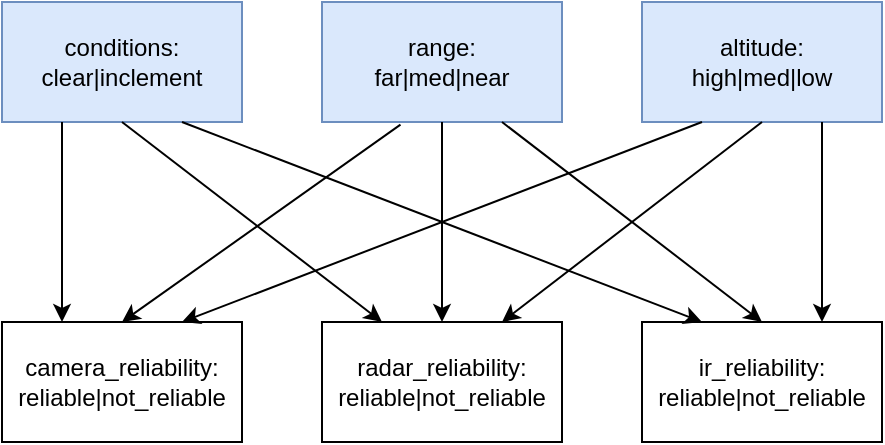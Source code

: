 <mxfile version="23.1.5" type="device">
  <diagram name="Page-1" id="_NIgugMUIzsez3zo9WrE">
    <mxGraphModel dx="584" dy="-346" grid="1" gridSize="10" guides="1" tooltips="1" connect="1" arrows="1" fold="1" page="1" pageScale="1" pageWidth="850" pageHeight="1100" math="0" shadow="0">
      <root>
        <mxCell id="0" />
        <mxCell id="1" parent="0" />
        <mxCell id="55e46EN5eBwCj2ErX3yO-1" value="&lt;div&gt;conditions:&lt;/div&gt;&lt;div&gt;clear|inclement&lt;br&gt;&lt;/div&gt;" style="rounded=0;whiteSpace=wrap;html=1;fillColor=#dae8fc;strokeColor=#6c8ebf;" vertex="1" parent="1">
          <mxGeometry x="880" y="1120" width="120" height="60" as="geometry" />
        </mxCell>
        <mxCell id="55e46EN5eBwCj2ErX3yO-2" value="&lt;div&gt;range:&lt;/div&gt;&lt;div&gt;far|med|near&lt;br&gt;&lt;/div&gt;" style="rounded=0;whiteSpace=wrap;html=1;fillColor=#dae8fc;strokeColor=#6c8ebf;" vertex="1" parent="1">
          <mxGeometry x="1040" y="1120" width="120" height="60" as="geometry" />
        </mxCell>
        <mxCell id="55e46EN5eBwCj2ErX3yO-3" value="&lt;div&gt;altitude:&lt;/div&gt;&lt;div&gt;high|med|low&lt;br&gt;&lt;/div&gt;" style="rounded=0;whiteSpace=wrap;html=1;fillColor=#dae8fc;strokeColor=#6c8ebf;" vertex="1" parent="1">
          <mxGeometry x="1200" y="1120" width="120" height="60" as="geometry" />
        </mxCell>
        <mxCell id="55e46EN5eBwCj2ErX3yO-4" value="&lt;div&gt;camera_reliability:&lt;/div&gt;&lt;div&gt;reliable|not_reliable&lt;br&gt;&lt;/div&gt;" style="rounded=0;whiteSpace=wrap;html=1;" vertex="1" parent="1">
          <mxGeometry x="880" y="1280" width="120" height="60" as="geometry" />
        </mxCell>
        <mxCell id="55e46EN5eBwCj2ErX3yO-5" value="&lt;div&gt;radar_reliability:&lt;/div&gt;&lt;div&gt;reliable|not_reliable&lt;br&gt;&lt;/div&gt;" style="rounded=0;whiteSpace=wrap;html=1;" vertex="1" parent="1">
          <mxGeometry x="1040" y="1280" width="120" height="60" as="geometry" />
        </mxCell>
        <mxCell id="55e46EN5eBwCj2ErX3yO-6" value="&lt;div&gt;ir_reliability:&lt;/div&gt;&lt;div&gt;reliable|not_reliable&lt;br&gt;&lt;/div&gt;" style="rounded=0;whiteSpace=wrap;html=1;" vertex="1" parent="1">
          <mxGeometry x="1200" y="1280" width="120" height="60" as="geometry" />
        </mxCell>
        <mxCell id="55e46EN5eBwCj2ErX3yO-7" value="" style="endArrow=classic;html=1;rounded=0;exitX=0.5;exitY=1;exitDx=0;exitDy=0;entryX=0.25;entryY=0;entryDx=0;entryDy=0;" edge="1" parent="1" source="55e46EN5eBwCj2ErX3yO-1" target="55e46EN5eBwCj2ErX3yO-5">
          <mxGeometry width="50" height="50" relative="1" as="geometry">
            <mxPoint x="1050" y="1230" as="sourcePoint" />
            <mxPoint x="1100" y="1180" as="targetPoint" />
          </mxGeometry>
        </mxCell>
        <mxCell id="55e46EN5eBwCj2ErX3yO-8" value="" style="endArrow=classic;html=1;rounded=0;exitX=0.25;exitY=1;exitDx=0;exitDy=0;entryX=0.25;entryY=0;entryDx=0;entryDy=0;" edge="1" parent="1" source="55e46EN5eBwCj2ErX3yO-1" target="55e46EN5eBwCj2ErX3yO-4">
          <mxGeometry width="50" height="50" relative="1" as="geometry">
            <mxPoint x="790" y="1300" as="sourcePoint" />
            <mxPoint x="840" y="1250" as="targetPoint" />
          </mxGeometry>
        </mxCell>
        <mxCell id="55e46EN5eBwCj2ErX3yO-9" value="" style="endArrow=classic;html=1;rounded=0;exitX=0.75;exitY=1;exitDx=0;exitDy=0;entryX=0.25;entryY=0;entryDx=0;entryDy=0;" edge="1" parent="1" source="55e46EN5eBwCj2ErX3yO-1" target="55e46EN5eBwCj2ErX3yO-6">
          <mxGeometry width="50" height="50" relative="1" as="geometry">
            <mxPoint x="1130" y="1260" as="sourcePoint" />
            <mxPoint x="1180" y="1210" as="targetPoint" />
          </mxGeometry>
        </mxCell>
        <mxCell id="55e46EN5eBwCj2ErX3yO-10" value="" style="endArrow=classic;html=1;rounded=0;exitX=0.327;exitY=1.022;exitDx=0;exitDy=0;exitPerimeter=0;entryX=0.5;entryY=0;entryDx=0;entryDy=0;" edge="1" parent="1" source="55e46EN5eBwCj2ErX3yO-2" target="55e46EN5eBwCj2ErX3yO-4">
          <mxGeometry width="50" height="50" relative="1" as="geometry">
            <mxPoint x="1120" y="1190" as="sourcePoint" />
            <mxPoint x="1170" y="1140" as="targetPoint" />
          </mxGeometry>
        </mxCell>
        <mxCell id="55e46EN5eBwCj2ErX3yO-11" value="" style="endArrow=classic;html=1;rounded=0;exitX=0.5;exitY=1;exitDx=0;exitDy=0;entryX=0.5;entryY=0;entryDx=0;entryDy=0;" edge="1" parent="1" source="55e46EN5eBwCj2ErX3yO-2" target="55e46EN5eBwCj2ErX3yO-5">
          <mxGeometry width="50" height="50" relative="1" as="geometry">
            <mxPoint x="1430" y="1270" as="sourcePoint" />
            <mxPoint x="1480" y="1220" as="targetPoint" />
          </mxGeometry>
        </mxCell>
        <mxCell id="55e46EN5eBwCj2ErX3yO-12" value="" style="endArrow=classic;html=1;rounded=0;exitX=0.75;exitY=1;exitDx=0;exitDy=0;entryX=0.5;entryY=0;entryDx=0;entryDy=0;" edge="1" parent="1" source="55e46EN5eBwCj2ErX3yO-2" target="55e46EN5eBwCj2ErX3yO-6">
          <mxGeometry width="50" height="50" relative="1" as="geometry">
            <mxPoint x="1510" y="1250" as="sourcePoint" />
            <mxPoint x="1560" y="1200" as="targetPoint" />
          </mxGeometry>
        </mxCell>
        <mxCell id="55e46EN5eBwCj2ErX3yO-13" value="" style="endArrow=classic;html=1;rounded=0;exitX=0.25;exitY=1;exitDx=0;exitDy=0;entryX=0.75;entryY=0;entryDx=0;entryDy=0;" edge="1" parent="1" source="55e46EN5eBwCj2ErX3yO-3" target="55e46EN5eBwCj2ErX3yO-4">
          <mxGeometry width="50" height="50" relative="1" as="geometry">
            <mxPoint x="1460" y="1290" as="sourcePoint" />
            <mxPoint x="1510" y="1240" as="targetPoint" />
          </mxGeometry>
        </mxCell>
        <mxCell id="55e46EN5eBwCj2ErX3yO-14" value="" style="endArrow=classic;html=1;rounded=0;exitX=0.5;exitY=1;exitDx=0;exitDy=0;entryX=0.75;entryY=0;entryDx=0;entryDy=0;" edge="1" parent="1" source="55e46EN5eBwCj2ErX3yO-3" target="55e46EN5eBwCj2ErX3yO-5">
          <mxGeometry width="50" height="50" relative="1" as="geometry">
            <mxPoint x="1530" y="1330" as="sourcePoint" />
            <mxPoint x="1580" y="1280" as="targetPoint" />
          </mxGeometry>
        </mxCell>
        <mxCell id="55e46EN5eBwCj2ErX3yO-15" value="" style="endArrow=classic;html=1;rounded=0;exitX=0.75;exitY=1;exitDx=0;exitDy=0;entryX=0.75;entryY=0;entryDx=0;entryDy=0;" edge="1" parent="1" source="55e46EN5eBwCj2ErX3yO-3" target="55e46EN5eBwCj2ErX3yO-6">
          <mxGeometry width="50" height="50" relative="1" as="geometry">
            <mxPoint x="1560" y="1430" as="sourcePoint" />
            <mxPoint x="1610" y="1380" as="targetPoint" />
          </mxGeometry>
        </mxCell>
      </root>
    </mxGraphModel>
  </diagram>
</mxfile>
